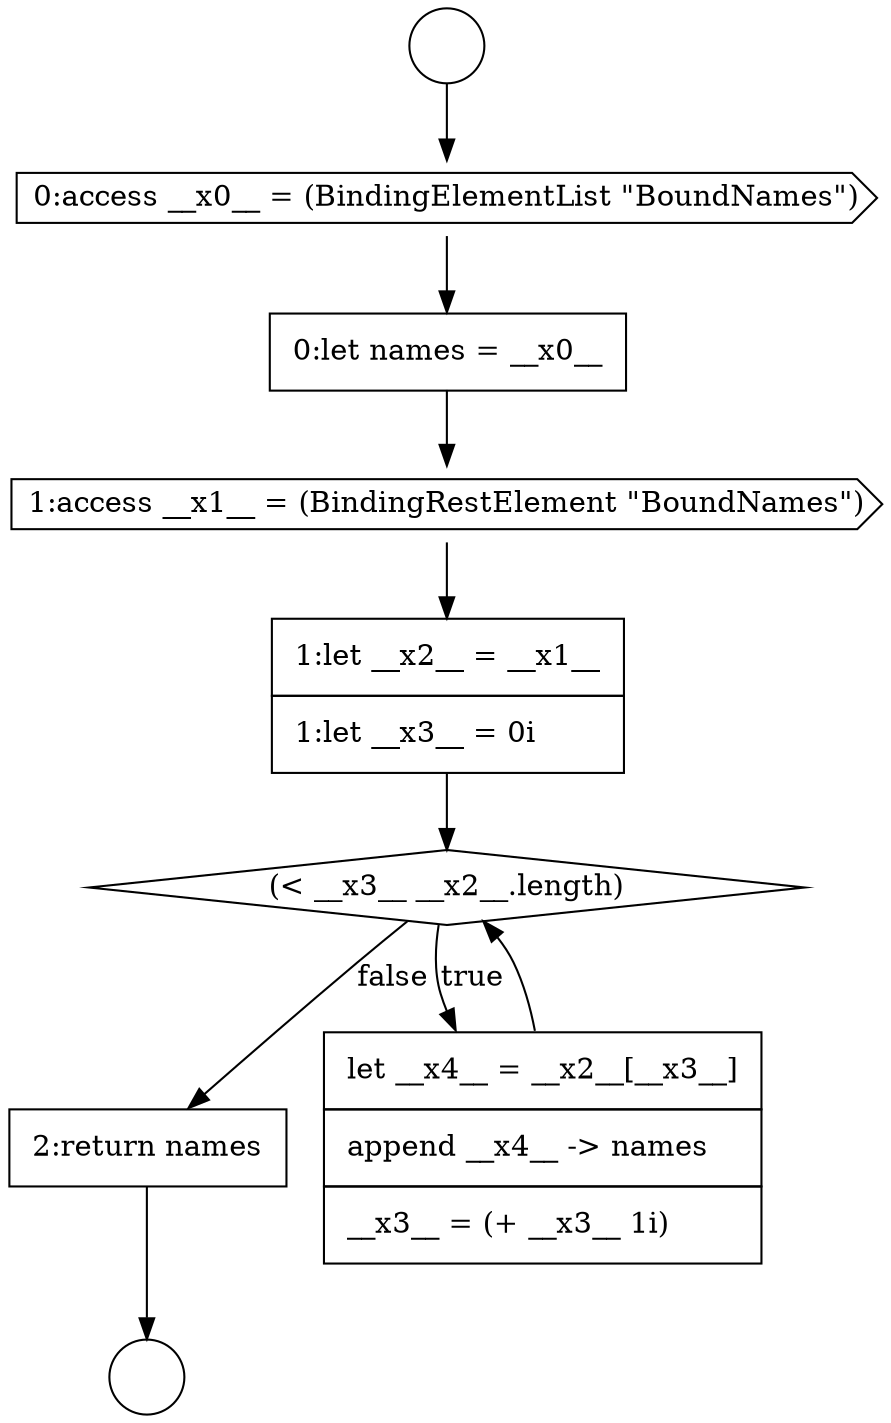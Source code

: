 digraph {
  node6608 [shape=circle label=" " color="black" fillcolor="white" style=filled]
  node6611 [shape=cds, label=<<font color="black">1:access __x1__ = (BindingRestElement &quot;BoundNames&quot;)</font>> color="black" fillcolor="white" style=filled]
  node6610 [shape=none, margin=0, label=<<font color="black">
    <table border="0" cellborder="1" cellspacing="0" cellpadding="10">
      <tr><td align="left">0:let names = __x0__</td></tr>
    </table>
  </font>> color="black" fillcolor="white" style=filled]
  node6615 [shape=none, margin=0, label=<<font color="black">
    <table border="0" cellborder="1" cellspacing="0" cellpadding="10">
      <tr><td align="left">2:return names</td></tr>
    </table>
  </font>> color="black" fillcolor="white" style=filled]
  node6613 [shape=diamond, label=<<font color="black">(&lt; __x3__ __x2__.length)</font>> color="black" fillcolor="white" style=filled]
  node6607 [shape=circle label=" " color="black" fillcolor="white" style=filled]
  node6612 [shape=none, margin=0, label=<<font color="black">
    <table border="0" cellborder="1" cellspacing="0" cellpadding="10">
      <tr><td align="left">1:let __x2__ = __x1__</td></tr>
      <tr><td align="left">1:let __x3__ = 0i</td></tr>
    </table>
  </font>> color="black" fillcolor="white" style=filled]
  node6609 [shape=cds, label=<<font color="black">0:access __x0__ = (BindingElementList &quot;BoundNames&quot;)</font>> color="black" fillcolor="white" style=filled]
  node6614 [shape=none, margin=0, label=<<font color="black">
    <table border="0" cellborder="1" cellspacing="0" cellpadding="10">
      <tr><td align="left">let __x4__ = __x2__[__x3__]</td></tr>
      <tr><td align="left">append __x4__ -&gt; names</td></tr>
      <tr><td align="left">__x3__ = (+ __x3__ 1i)</td></tr>
    </table>
  </font>> color="black" fillcolor="white" style=filled]
  node6607 -> node6609 [ color="black"]
  node6612 -> node6613 [ color="black"]
  node6609 -> node6610 [ color="black"]
  node6614 -> node6613 [ color="black"]
  node6611 -> node6612 [ color="black"]
  node6613 -> node6614 [label=<<font color="black">true</font>> color="black"]
  node6613 -> node6615 [label=<<font color="black">false</font>> color="black"]
  node6615 -> node6608 [ color="black"]
  node6610 -> node6611 [ color="black"]
}
